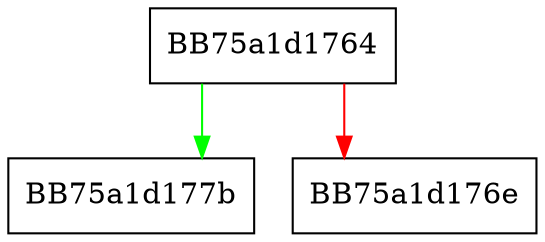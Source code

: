 digraph _Check_offset {
  node [shape="box"];
  graph [splines=ortho];
  BB75a1d1764 -> BB75a1d177b [color="green"];
  BB75a1d1764 -> BB75a1d176e [color="red"];
}